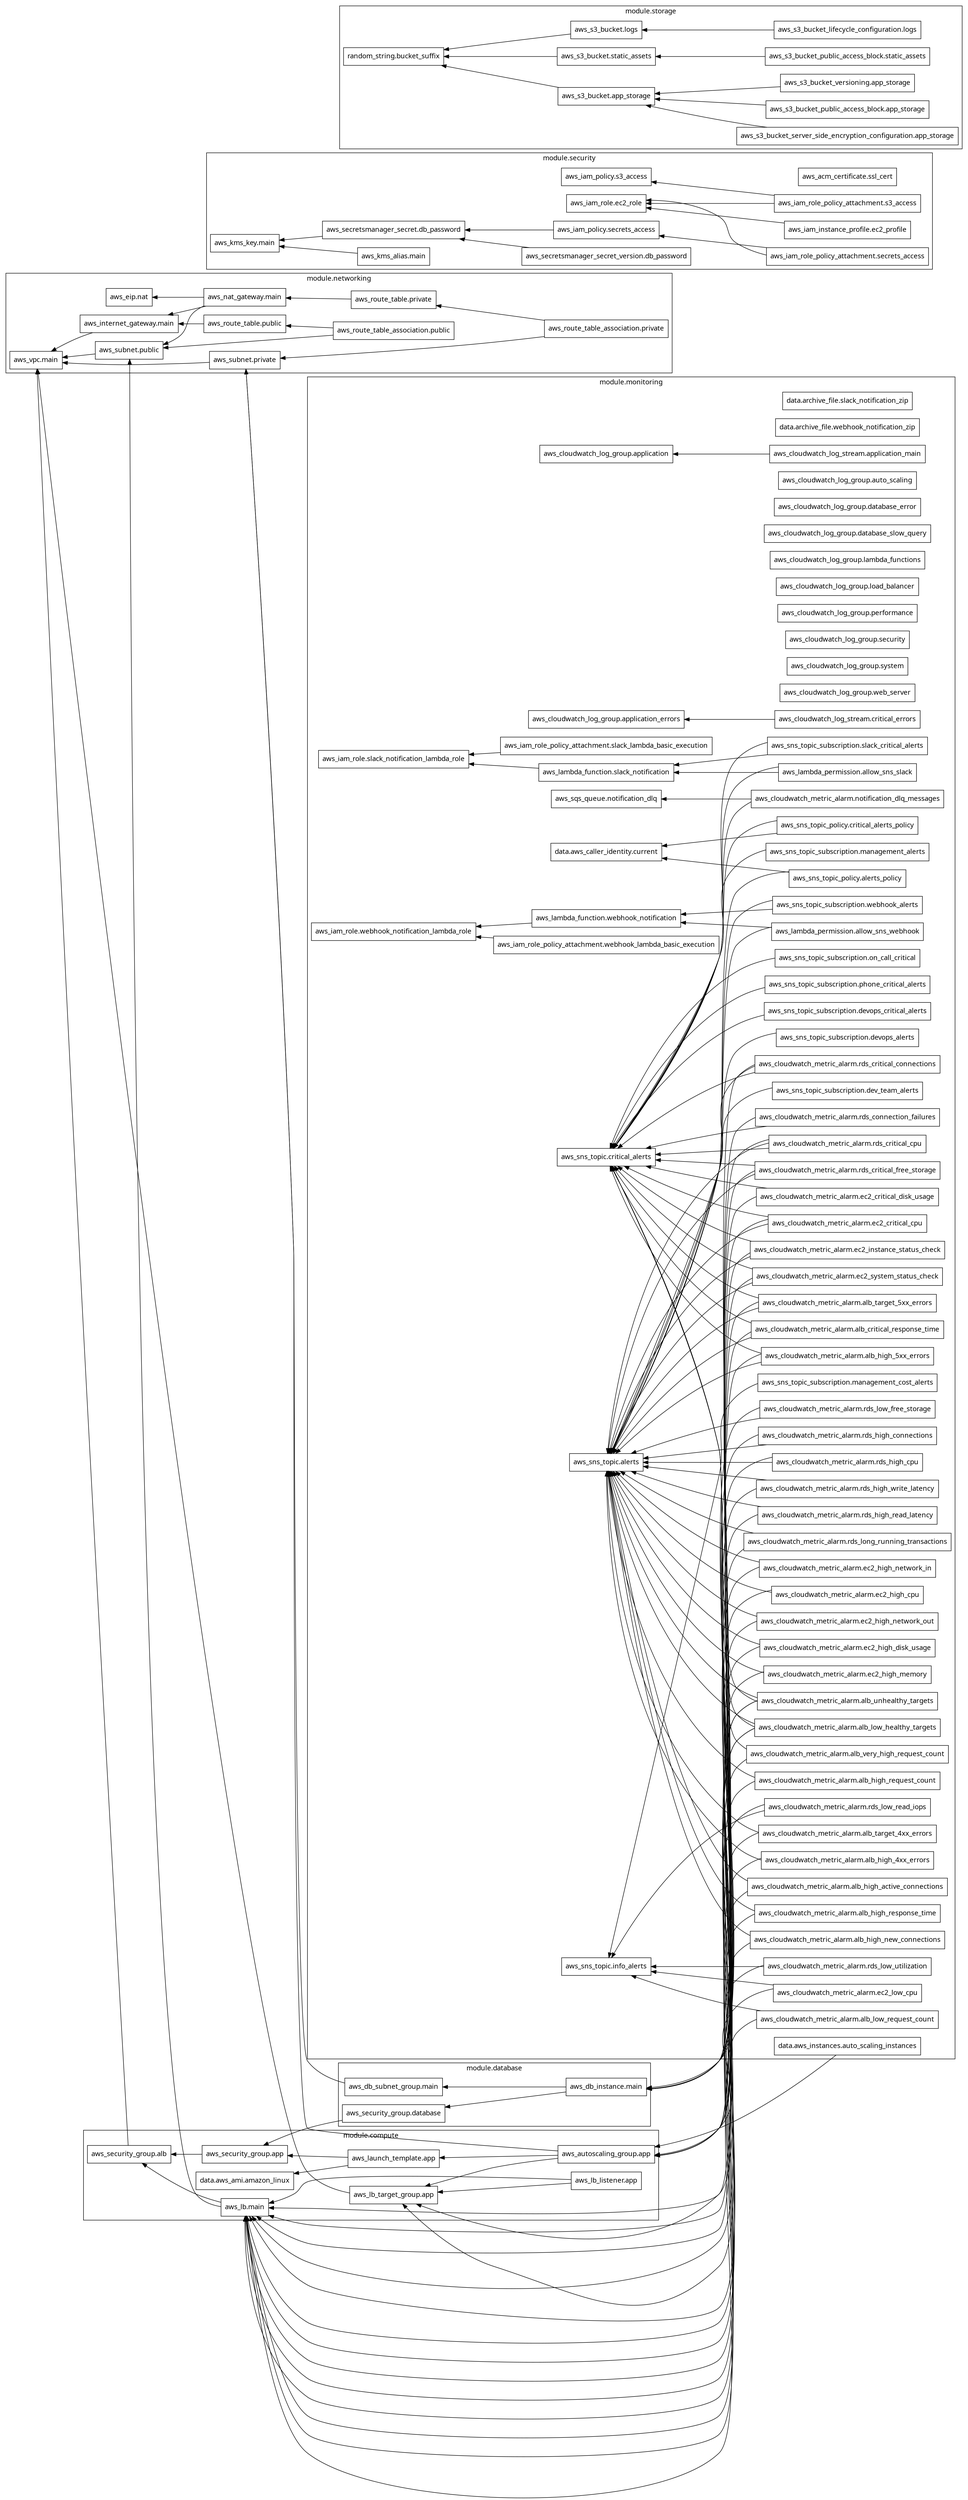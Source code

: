 digraph G {
  rankdir = "RL";
  node [shape = rect, fontname = "sans-serif"];
  subgraph "cluster_module.compute" {
    label = "module.compute"
    fontname = "sans-serif"
    "module.compute.data.aws_ami.amazon_linux" [label="data.aws_ami.amazon_linux"];
    "module.compute.aws_autoscaling_group.app" [label="aws_autoscaling_group.app"];
    "module.compute.aws_launch_template.app" [label="aws_launch_template.app"];
    "module.compute.aws_lb.main" [label="aws_lb.main"];
    "module.compute.aws_lb_listener.app" [label="aws_lb_listener.app"];
    "module.compute.aws_lb_target_group.app" [label="aws_lb_target_group.app"];
    "module.compute.aws_security_group.alb" [label="aws_security_group.alb"];
    "module.compute.aws_security_group.app" [label="aws_security_group.app"];
  }
  subgraph "cluster_module.database" {
    label = "module.database"
    fontname = "sans-serif"
    "module.database.aws_db_instance.main" [label="aws_db_instance.main"];
    "module.database.aws_db_subnet_group.main" [label="aws_db_subnet_group.main"];
    "module.database.aws_security_group.database" [label="aws_security_group.database"];
  }
  subgraph "cluster_module.monitoring" {
    label = "module.monitoring"
    fontname = "sans-serif"
    "module.monitoring.data.archive_file.slack_notification_zip" [label="data.archive_file.slack_notification_zip"];
    "module.monitoring.data.archive_file.webhook_notification_zip" [label="data.archive_file.webhook_notification_zip"];
    "module.monitoring.data.aws_caller_identity.current" [label="data.aws_caller_identity.current"];
    "module.monitoring.data.aws_instances.auto_scaling_instances" [label="data.aws_instances.auto_scaling_instances"];
    "module.monitoring.aws_cloudwatch_log_group.application" [label="aws_cloudwatch_log_group.application"];
    "module.monitoring.aws_cloudwatch_log_group.application_errors" [label="aws_cloudwatch_log_group.application_errors"];
    "module.monitoring.aws_cloudwatch_log_group.auto_scaling" [label="aws_cloudwatch_log_group.auto_scaling"];
    "module.monitoring.aws_cloudwatch_log_group.database_error" [label="aws_cloudwatch_log_group.database_error"];
    "module.monitoring.aws_cloudwatch_log_group.database_slow_query" [label="aws_cloudwatch_log_group.database_slow_query"];
    "module.monitoring.aws_cloudwatch_log_group.lambda_functions" [label="aws_cloudwatch_log_group.lambda_functions"];
    "module.monitoring.aws_cloudwatch_log_group.load_balancer" [label="aws_cloudwatch_log_group.load_balancer"];
    "module.monitoring.aws_cloudwatch_log_group.performance" [label="aws_cloudwatch_log_group.performance"];
    "module.monitoring.aws_cloudwatch_log_group.security" [label="aws_cloudwatch_log_group.security"];
    "module.monitoring.aws_cloudwatch_log_group.system" [label="aws_cloudwatch_log_group.system"];
    "module.monitoring.aws_cloudwatch_log_group.web_server" [label="aws_cloudwatch_log_group.web_server"];
    "module.monitoring.aws_cloudwatch_log_stream.application_main" [label="aws_cloudwatch_log_stream.application_main"];
    "module.monitoring.aws_cloudwatch_log_stream.critical_errors" [label="aws_cloudwatch_log_stream.critical_errors"];
    "module.monitoring.aws_cloudwatch_metric_alarm.alb_critical_response_time" [label="aws_cloudwatch_metric_alarm.alb_critical_response_time"];
    "module.monitoring.aws_cloudwatch_metric_alarm.alb_high_4xx_errors" [label="aws_cloudwatch_metric_alarm.alb_high_4xx_errors"];
    "module.monitoring.aws_cloudwatch_metric_alarm.alb_high_5xx_errors" [label="aws_cloudwatch_metric_alarm.alb_high_5xx_errors"];
    "module.monitoring.aws_cloudwatch_metric_alarm.alb_high_active_connections" [label="aws_cloudwatch_metric_alarm.alb_high_active_connections"];
    "module.monitoring.aws_cloudwatch_metric_alarm.alb_high_new_connections" [label="aws_cloudwatch_metric_alarm.alb_high_new_connections"];
    "module.monitoring.aws_cloudwatch_metric_alarm.alb_high_request_count" [label="aws_cloudwatch_metric_alarm.alb_high_request_count"];
    "module.monitoring.aws_cloudwatch_metric_alarm.alb_high_response_time" [label="aws_cloudwatch_metric_alarm.alb_high_response_time"];
    "module.monitoring.aws_cloudwatch_metric_alarm.alb_low_healthy_targets" [label="aws_cloudwatch_metric_alarm.alb_low_healthy_targets"];
    "module.monitoring.aws_cloudwatch_metric_alarm.alb_low_request_count" [label="aws_cloudwatch_metric_alarm.alb_low_request_count"];
    "module.monitoring.aws_cloudwatch_metric_alarm.alb_target_4xx_errors" [label="aws_cloudwatch_metric_alarm.alb_target_4xx_errors"];
    "module.monitoring.aws_cloudwatch_metric_alarm.alb_target_5xx_errors" [label="aws_cloudwatch_metric_alarm.alb_target_5xx_errors"];
    "module.monitoring.aws_cloudwatch_metric_alarm.alb_unhealthy_targets" [label="aws_cloudwatch_metric_alarm.alb_unhealthy_targets"];
    "module.monitoring.aws_cloudwatch_metric_alarm.alb_very_high_request_count" [label="aws_cloudwatch_metric_alarm.alb_very_high_request_count"];
    "module.monitoring.aws_cloudwatch_metric_alarm.ec2_critical_cpu" [label="aws_cloudwatch_metric_alarm.ec2_critical_cpu"];
    "module.monitoring.aws_cloudwatch_metric_alarm.ec2_critical_disk_usage" [label="aws_cloudwatch_metric_alarm.ec2_critical_disk_usage"];
    "module.monitoring.aws_cloudwatch_metric_alarm.ec2_high_cpu" [label="aws_cloudwatch_metric_alarm.ec2_high_cpu"];
    "module.monitoring.aws_cloudwatch_metric_alarm.ec2_high_disk_usage" [label="aws_cloudwatch_metric_alarm.ec2_high_disk_usage"];
    "module.monitoring.aws_cloudwatch_metric_alarm.ec2_high_memory" [label="aws_cloudwatch_metric_alarm.ec2_high_memory"];
    "module.monitoring.aws_cloudwatch_metric_alarm.ec2_high_network_in" [label="aws_cloudwatch_metric_alarm.ec2_high_network_in"];
    "module.monitoring.aws_cloudwatch_metric_alarm.ec2_high_network_out" [label="aws_cloudwatch_metric_alarm.ec2_high_network_out"];
    "module.monitoring.aws_cloudwatch_metric_alarm.ec2_instance_status_check" [label="aws_cloudwatch_metric_alarm.ec2_instance_status_check"];
    "module.monitoring.aws_cloudwatch_metric_alarm.ec2_low_cpu" [label="aws_cloudwatch_metric_alarm.ec2_low_cpu"];
    "module.monitoring.aws_cloudwatch_metric_alarm.ec2_system_status_check" [label="aws_cloudwatch_metric_alarm.ec2_system_status_check"];
    "module.monitoring.aws_cloudwatch_metric_alarm.notification_dlq_messages" [label="aws_cloudwatch_metric_alarm.notification_dlq_messages"];
    "module.monitoring.aws_cloudwatch_metric_alarm.rds_connection_failures" [label="aws_cloudwatch_metric_alarm.rds_connection_failures"];
    "module.monitoring.aws_cloudwatch_metric_alarm.rds_critical_connections" [label="aws_cloudwatch_metric_alarm.rds_critical_connections"];
    "module.monitoring.aws_cloudwatch_metric_alarm.rds_critical_cpu" [label="aws_cloudwatch_metric_alarm.rds_critical_cpu"];
    "module.monitoring.aws_cloudwatch_metric_alarm.rds_critical_free_storage" [label="aws_cloudwatch_metric_alarm.rds_critical_free_storage"];
    "module.monitoring.aws_cloudwatch_metric_alarm.rds_high_connections" [label="aws_cloudwatch_metric_alarm.rds_high_connections"];
    "module.monitoring.aws_cloudwatch_metric_alarm.rds_high_cpu" [label="aws_cloudwatch_metric_alarm.rds_high_cpu"];
    "module.monitoring.aws_cloudwatch_metric_alarm.rds_high_read_latency" [label="aws_cloudwatch_metric_alarm.rds_high_read_latency"];
    "module.monitoring.aws_cloudwatch_metric_alarm.rds_high_write_latency" [label="aws_cloudwatch_metric_alarm.rds_high_write_latency"];
    "module.monitoring.aws_cloudwatch_metric_alarm.rds_long_running_transactions" [label="aws_cloudwatch_metric_alarm.rds_long_running_transactions"];
    "module.monitoring.aws_cloudwatch_metric_alarm.rds_low_free_storage" [label="aws_cloudwatch_metric_alarm.rds_low_free_storage"];
    "module.monitoring.aws_cloudwatch_metric_alarm.rds_low_read_iops" [label="aws_cloudwatch_metric_alarm.rds_low_read_iops"];
    "module.monitoring.aws_cloudwatch_metric_alarm.rds_low_utilization" [label="aws_cloudwatch_metric_alarm.rds_low_utilization"];
    "module.monitoring.aws_iam_role.slack_notification_lambda_role" [label="aws_iam_role.slack_notification_lambda_role"];
    "module.monitoring.aws_iam_role.webhook_notification_lambda_role" [label="aws_iam_role.webhook_notification_lambda_role"];
    "module.monitoring.aws_iam_role_policy_attachment.slack_lambda_basic_execution" [label="aws_iam_role_policy_attachment.slack_lambda_basic_execution"];
    "module.monitoring.aws_iam_role_policy_attachment.webhook_lambda_basic_execution" [label="aws_iam_role_policy_attachment.webhook_lambda_basic_execution"];
    "module.monitoring.aws_lambda_function.slack_notification" [label="aws_lambda_function.slack_notification"];
    "module.monitoring.aws_lambda_function.webhook_notification" [label="aws_lambda_function.webhook_notification"];
    "module.monitoring.aws_lambda_permission.allow_sns_slack" [label="aws_lambda_permission.allow_sns_slack"];
    "module.monitoring.aws_lambda_permission.allow_sns_webhook" [label="aws_lambda_permission.allow_sns_webhook"];
    "module.monitoring.aws_sns_topic.alerts" [label="aws_sns_topic.alerts"];
    "module.monitoring.aws_sns_topic.critical_alerts" [label="aws_sns_topic.critical_alerts"];
    "module.monitoring.aws_sns_topic.info_alerts" [label="aws_sns_topic.info_alerts"];
    "module.monitoring.aws_sns_topic_policy.alerts_policy" [label="aws_sns_topic_policy.alerts_policy"];
    "module.monitoring.aws_sns_topic_policy.critical_alerts_policy" [label="aws_sns_topic_policy.critical_alerts_policy"];
    "module.monitoring.aws_sns_topic_subscription.dev_team_alerts" [label="aws_sns_topic_subscription.dev_team_alerts"];
    "module.monitoring.aws_sns_topic_subscription.devops_alerts" [label="aws_sns_topic_subscription.devops_alerts"];
    "module.monitoring.aws_sns_topic_subscription.devops_critical_alerts" [label="aws_sns_topic_subscription.devops_critical_alerts"];
    "module.monitoring.aws_sns_topic_subscription.management_alerts" [label="aws_sns_topic_subscription.management_alerts"];
    "module.monitoring.aws_sns_topic_subscription.management_cost_alerts" [label="aws_sns_topic_subscription.management_cost_alerts"];
    "module.monitoring.aws_sns_topic_subscription.on_call_critical" [label="aws_sns_topic_subscription.on_call_critical"];
    "module.monitoring.aws_sns_topic_subscription.phone_critical_alerts" [label="aws_sns_topic_subscription.phone_critical_alerts"];
    "module.monitoring.aws_sns_topic_subscription.slack_critical_alerts" [label="aws_sns_topic_subscription.slack_critical_alerts"];
    "module.monitoring.aws_sns_topic_subscription.webhook_alerts" [label="aws_sns_topic_subscription.webhook_alerts"];
    "module.monitoring.aws_sqs_queue.notification_dlq" [label="aws_sqs_queue.notification_dlq"];
  }
  subgraph "cluster_module.networking" {
    label = "module.networking"
    fontname = "sans-serif"
    "module.networking.aws_eip.nat" [label="aws_eip.nat"];
    "module.networking.aws_internet_gateway.main" [label="aws_internet_gateway.main"];
    "module.networking.aws_nat_gateway.main" [label="aws_nat_gateway.main"];
    "module.networking.aws_route_table.private" [label="aws_route_table.private"];
    "module.networking.aws_route_table.public" [label="aws_route_table.public"];
    "module.networking.aws_route_table_association.private" [label="aws_route_table_association.private"];
    "module.networking.aws_route_table_association.public" [label="aws_route_table_association.public"];
    "module.networking.aws_subnet.private" [label="aws_subnet.private"];
    "module.networking.aws_subnet.public" [label="aws_subnet.public"];
    "module.networking.aws_vpc.main" [label="aws_vpc.main"];
  }
  subgraph "cluster_module.security" {
    label = "module.security"
    fontname = "sans-serif"
    "module.security.aws_acm_certificate.ssl_cert" [label="aws_acm_certificate.ssl_cert"];
    "module.security.aws_iam_instance_profile.ec2_profile" [label="aws_iam_instance_profile.ec2_profile"];
    "module.security.aws_iam_policy.s3_access" [label="aws_iam_policy.s3_access"];
    "module.security.aws_iam_policy.secrets_access" [label="aws_iam_policy.secrets_access"];
    "module.security.aws_iam_role.ec2_role" [label="aws_iam_role.ec2_role"];
    "module.security.aws_iam_role_policy_attachment.s3_access" [label="aws_iam_role_policy_attachment.s3_access"];
    "module.security.aws_iam_role_policy_attachment.secrets_access" [label="aws_iam_role_policy_attachment.secrets_access"];
    "module.security.aws_kms_alias.main" [label="aws_kms_alias.main"];
    "module.security.aws_kms_key.main" [label="aws_kms_key.main"];
    "module.security.aws_secretsmanager_secret.db_password" [label="aws_secretsmanager_secret.db_password"];
    "module.security.aws_secretsmanager_secret_version.db_password" [label="aws_secretsmanager_secret_version.db_password"];
  }
  subgraph "cluster_module.storage" {
    label = "module.storage"
    fontname = "sans-serif"
    "module.storage.aws_s3_bucket.app_storage" [label="aws_s3_bucket.app_storage"];
    "module.storage.aws_s3_bucket.logs" [label="aws_s3_bucket.logs"];
    "module.storage.aws_s3_bucket.static_assets" [label="aws_s3_bucket.static_assets"];
    "module.storage.aws_s3_bucket_lifecycle_configuration.logs" [label="aws_s3_bucket_lifecycle_configuration.logs"];
    "module.storage.aws_s3_bucket_public_access_block.app_storage" [label="aws_s3_bucket_public_access_block.app_storage"];
    "module.storage.aws_s3_bucket_public_access_block.static_assets" [label="aws_s3_bucket_public_access_block.static_assets"];
    "module.storage.aws_s3_bucket_server_side_encryption_configuration.app_storage" [label="aws_s3_bucket_server_side_encryption_configuration.app_storage"];
    "module.storage.aws_s3_bucket_versioning.app_storage" [label="aws_s3_bucket_versioning.app_storage"];
    "module.storage.random_string.bucket_suffix" [label="random_string.bucket_suffix"];
  }
  "module.compute.aws_autoscaling_group.app" -> "module.compute.aws_launch_template.app";
  "module.compute.aws_autoscaling_group.app" -> "module.compute.aws_lb_target_group.app";
  "module.compute.aws_autoscaling_group.app" -> "module.networking.aws_subnet.private";
  "module.compute.aws_launch_template.app" -> "module.compute.data.aws_ami.amazon_linux";
  "module.compute.aws_launch_template.app" -> "module.compute.aws_security_group.app";
  "module.compute.aws_lb.main" -> "module.compute.aws_security_group.alb";
  "module.compute.aws_lb.main" -> "module.networking.aws_subnet.public";
  "module.compute.aws_lb_listener.app" -> "module.compute.aws_lb.main";
  "module.compute.aws_lb_listener.app" -> "module.compute.aws_lb_target_group.app";
  "module.compute.aws_lb_target_group.app" -> "module.networking.aws_vpc.main";
  "module.compute.aws_security_group.alb" -> "module.networking.aws_vpc.main";
  "module.compute.aws_security_group.app" -> "module.compute.aws_security_group.alb";
  "module.database.aws_db_instance.main" -> "module.database.aws_db_subnet_group.main";
  "module.database.aws_db_instance.main" -> "module.database.aws_security_group.database";
  "module.database.aws_db_subnet_group.main" -> "module.networking.aws_subnet.private";
  "module.database.aws_security_group.database" -> "module.compute.aws_security_group.app";
  "module.monitoring.data.aws_instances.auto_scaling_instances" -> "module.compute.aws_autoscaling_group.app";
  "module.monitoring.aws_cloudwatch_log_stream.application_main" -> "module.monitoring.aws_cloudwatch_log_group.application";
  "module.monitoring.aws_cloudwatch_log_stream.critical_errors" -> "module.monitoring.aws_cloudwatch_log_group.application_errors";
  "module.monitoring.aws_cloudwatch_metric_alarm.alb_critical_response_time" -> "module.compute.aws_lb.main";
  "module.monitoring.aws_cloudwatch_metric_alarm.alb_critical_response_time" -> "module.monitoring.aws_sns_topic.alerts";
  "module.monitoring.aws_cloudwatch_metric_alarm.alb_critical_response_time" -> "module.monitoring.aws_sns_topic.critical_alerts";
  "module.monitoring.aws_cloudwatch_metric_alarm.alb_high_4xx_errors" -> "module.compute.aws_lb.main";
  "module.monitoring.aws_cloudwatch_metric_alarm.alb_high_4xx_errors" -> "module.monitoring.aws_sns_topic.alerts";
  "module.monitoring.aws_cloudwatch_metric_alarm.alb_high_5xx_errors" -> "module.compute.aws_lb.main";
  "module.monitoring.aws_cloudwatch_metric_alarm.alb_high_5xx_errors" -> "module.monitoring.aws_sns_topic.alerts";
  "module.monitoring.aws_cloudwatch_metric_alarm.alb_high_5xx_errors" -> "module.monitoring.aws_sns_topic.critical_alerts";
  "module.monitoring.aws_cloudwatch_metric_alarm.alb_high_active_connections" -> "module.compute.aws_lb.main";
  "module.monitoring.aws_cloudwatch_metric_alarm.alb_high_active_connections" -> "module.monitoring.aws_sns_topic.alerts";
  "module.monitoring.aws_cloudwatch_metric_alarm.alb_high_new_connections" -> "module.compute.aws_lb.main";
  "module.monitoring.aws_cloudwatch_metric_alarm.alb_high_new_connections" -> "module.monitoring.aws_sns_topic.alerts";
  "module.monitoring.aws_cloudwatch_metric_alarm.alb_high_request_count" -> "module.compute.aws_lb.main";
  "module.monitoring.aws_cloudwatch_metric_alarm.alb_high_request_count" -> "module.monitoring.aws_sns_topic.alerts";
  "module.monitoring.aws_cloudwatch_metric_alarm.alb_high_response_time" -> "module.compute.aws_lb.main";
  "module.monitoring.aws_cloudwatch_metric_alarm.alb_high_response_time" -> "module.monitoring.aws_sns_topic.alerts";
  "module.monitoring.aws_cloudwatch_metric_alarm.alb_low_healthy_targets" -> "module.compute.aws_lb.main";
  "module.monitoring.aws_cloudwatch_metric_alarm.alb_low_healthy_targets" -> "module.compute.aws_lb_target_group.app";
  "module.monitoring.aws_cloudwatch_metric_alarm.alb_low_healthy_targets" -> "module.monitoring.aws_sns_topic.alerts";
  "module.monitoring.aws_cloudwatch_metric_alarm.alb_low_healthy_targets" -> "module.monitoring.aws_sns_topic.critical_alerts";
  "module.monitoring.aws_cloudwatch_metric_alarm.alb_low_request_count" -> "module.compute.aws_lb.main";
  "module.monitoring.aws_cloudwatch_metric_alarm.alb_low_request_count" -> "module.monitoring.aws_sns_topic.info_alerts";
  "module.monitoring.aws_cloudwatch_metric_alarm.alb_target_4xx_errors" -> "module.compute.aws_lb.main";
  "module.monitoring.aws_cloudwatch_metric_alarm.alb_target_4xx_errors" -> "module.monitoring.aws_sns_topic.alerts";
  "module.monitoring.aws_cloudwatch_metric_alarm.alb_target_5xx_errors" -> "module.compute.aws_lb.main";
  "module.monitoring.aws_cloudwatch_metric_alarm.alb_target_5xx_errors" -> "module.monitoring.aws_sns_topic.alerts";
  "module.monitoring.aws_cloudwatch_metric_alarm.alb_target_5xx_errors" -> "module.monitoring.aws_sns_topic.critical_alerts";
  "module.monitoring.aws_cloudwatch_metric_alarm.alb_unhealthy_targets" -> "module.compute.aws_lb.main";
  "module.monitoring.aws_cloudwatch_metric_alarm.alb_unhealthy_targets" -> "module.compute.aws_lb_target_group.app";
  "module.monitoring.aws_cloudwatch_metric_alarm.alb_unhealthy_targets" -> "module.monitoring.aws_sns_topic.alerts";
  "module.monitoring.aws_cloudwatch_metric_alarm.alb_unhealthy_targets" -> "module.monitoring.aws_sns_topic.critical_alerts";
  "module.monitoring.aws_cloudwatch_metric_alarm.alb_very_high_request_count" -> "module.compute.aws_lb.main";
  "module.monitoring.aws_cloudwatch_metric_alarm.alb_very_high_request_count" -> "module.monitoring.aws_sns_topic.critical_alerts";
  "module.monitoring.aws_cloudwatch_metric_alarm.ec2_critical_cpu" -> "module.compute.aws_autoscaling_group.app";
  "module.monitoring.aws_cloudwatch_metric_alarm.ec2_critical_cpu" -> "module.monitoring.aws_sns_topic.alerts";
  "module.monitoring.aws_cloudwatch_metric_alarm.ec2_critical_cpu" -> "module.monitoring.aws_sns_topic.critical_alerts";
  "module.monitoring.aws_cloudwatch_metric_alarm.ec2_critical_disk_usage" -> "module.compute.aws_autoscaling_group.app";
  "module.monitoring.aws_cloudwatch_metric_alarm.ec2_critical_disk_usage" -> "module.monitoring.aws_sns_topic.critical_alerts";
  "module.monitoring.aws_cloudwatch_metric_alarm.ec2_high_cpu" -> "module.compute.aws_autoscaling_group.app";
  "module.monitoring.aws_cloudwatch_metric_alarm.ec2_high_cpu" -> "module.monitoring.aws_sns_topic.alerts";
  "module.monitoring.aws_cloudwatch_metric_alarm.ec2_high_disk_usage" -> "module.compute.aws_autoscaling_group.app";
  "module.monitoring.aws_cloudwatch_metric_alarm.ec2_high_disk_usage" -> "module.monitoring.aws_sns_topic.alerts";
  "module.monitoring.aws_cloudwatch_metric_alarm.ec2_high_memory" -> "module.compute.aws_autoscaling_group.app";
  "module.monitoring.aws_cloudwatch_metric_alarm.ec2_high_memory" -> "module.monitoring.aws_sns_topic.alerts";
  "module.monitoring.aws_cloudwatch_metric_alarm.ec2_high_network_in" -> "module.compute.aws_autoscaling_group.app";
  "module.monitoring.aws_cloudwatch_metric_alarm.ec2_high_network_in" -> "module.monitoring.aws_sns_topic.alerts";
  "module.monitoring.aws_cloudwatch_metric_alarm.ec2_high_network_out" -> "module.compute.aws_autoscaling_group.app";
  "module.monitoring.aws_cloudwatch_metric_alarm.ec2_high_network_out" -> "module.monitoring.aws_sns_topic.alerts";
  "module.monitoring.aws_cloudwatch_metric_alarm.ec2_instance_status_check" -> "module.compute.aws_autoscaling_group.app";
  "module.monitoring.aws_cloudwatch_metric_alarm.ec2_instance_status_check" -> "module.monitoring.aws_sns_topic.alerts";
  "module.monitoring.aws_cloudwatch_metric_alarm.ec2_instance_status_check" -> "module.monitoring.aws_sns_topic.critical_alerts";
  "module.monitoring.aws_cloudwatch_metric_alarm.ec2_low_cpu" -> "module.compute.aws_autoscaling_group.app";
  "module.monitoring.aws_cloudwatch_metric_alarm.ec2_low_cpu" -> "module.monitoring.aws_sns_topic.info_alerts";
  "module.monitoring.aws_cloudwatch_metric_alarm.ec2_system_status_check" -> "module.compute.aws_autoscaling_group.app";
  "module.monitoring.aws_cloudwatch_metric_alarm.ec2_system_status_check" -> "module.monitoring.aws_sns_topic.alerts";
  "module.monitoring.aws_cloudwatch_metric_alarm.ec2_system_status_check" -> "module.monitoring.aws_sns_topic.critical_alerts";
  "module.monitoring.aws_cloudwatch_metric_alarm.notification_dlq_messages" -> "module.monitoring.aws_sns_topic.critical_alerts";
  "module.monitoring.aws_cloudwatch_metric_alarm.notification_dlq_messages" -> "module.monitoring.aws_sqs_queue.notification_dlq";
  "module.monitoring.aws_cloudwatch_metric_alarm.rds_connection_failures" -> "module.database.aws_db_instance.main";
  "module.monitoring.aws_cloudwatch_metric_alarm.rds_connection_failures" -> "module.monitoring.aws_sns_topic.critical_alerts";
  "module.monitoring.aws_cloudwatch_metric_alarm.rds_critical_connections" -> "module.database.aws_db_instance.main";
  "module.monitoring.aws_cloudwatch_metric_alarm.rds_critical_connections" -> "module.monitoring.aws_sns_topic.alerts";
  "module.monitoring.aws_cloudwatch_metric_alarm.rds_critical_connections" -> "module.monitoring.aws_sns_topic.critical_alerts";
  "module.monitoring.aws_cloudwatch_metric_alarm.rds_critical_cpu" -> "module.database.aws_db_instance.main";
  "module.monitoring.aws_cloudwatch_metric_alarm.rds_critical_cpu" -> "module.monitoring.aws_sns_topic.alerts";
  "module.monitoring.aws_cloudwatch_metric_alarm.rds_critical_cpu" -> "module.monitoring.aws_sns_topic.critical_alerts";
  "module.monitoring.aws_cloudwatch_metric_alarm.rds_critical_free_storage" -> "module.database.aws_db_instance.main";
  "module.monitoring.aws_cloudwatch_metric_alarm.rds_critical_free_storage" -> "module.monitoring.aws_sns_topic.alerts";
  "module.monitoring.aws_cloudwatch_metric_alarm.rds_critical_free_storage" -> "module.monitoring.aws_sns_topic.critical_alerts";
  "module.monitoring.aws_cloudwatch_metric_alarm.rds_high_connections" -> "module.database.aws_db_instance.main";
  "module.monitoring.aws_cloudwatch_metric_alarm.rds_high_connections" -> "module.monitoring.aws_sns_topic.alerts";
  "module.monitoring.aws_cloudwatch_metric_alarm.rds_high_cpu" -> "module.database.aws_db_instance.main";
  "module.monitoring.aws_cloudwatch_metric_alarm.rds_high_cpu" -> "module.monitoring.aws_sns_topic.alerts";
  "module.monitoring.aws_cloudwatch_metric_alarm.rds_high_read_latency" -> "module.database.aws_db_instance.main";
  "module.monitoring.aws_cloudwatch_metric_alarm.rds_high_read_latency" -> "module.monitoring.aws_sns_topic.alerts";
  "module.monitoring.aws_cloudwatch_metric_alarm.rds_high_write_latency" -> "module.database.aws_db_instance.main";
  "module.monitoring.aws_cloudwatch_metric_alarm.rds_high_write_latency" -> "module.monitoring.aws_sns_topic.alerts";
  "module.monitoring.aws_cloudwatch_metric_alarm.rds_long_running_transactions" -> "module.database.aws_db_instance.main";
  "module.monitoring.aws_cloudwatch_metric_alarm.rds_long_running_transactions" -> "module.monitoring.aws_sns_topic.alerts";
  "module.monitoring.aws_cloudwatch_metric_alarm.rds_low_free_storage" -> "module.database.aws_db_instance.main";
  "module.monitoring.aws_cloudwatch_metric_alarm.rds_low_free_storage" -> "module.monitoring.aws_sns_topic.alerts";
  "module.monitoring.aws_cloudwatch_metric_alarm.rds_low_read_iops" -> "module.database.aws_db_instance.main";
  "module.monitoring.aws_cloudwatch_metric_alarm.rds_low_read_iops" -> "module.monitoring.aws_sns_topic.info_alerts";
  "module.monitoring.aws_cloudwatch_metric_alarm.rds_low_utilization" -> "module.database.aws_db_instance.main";
  "module.monitoring.aws_cloudwatch_metric_alarm.rds_low_utilization" -> "module.monitoring.aws_sns_topic.info_alerts";
  "module.monitoring.aws_iam_role_policy_attachment.slack_lambda_basic_execution" -> "module.monitoring.aws_iam_role.slack_notification_lambda_role";
  "module.monitoring.aws_iam_role_policy_attachment.webhook_lambda_basic_execution" -> "module.monitoring.aws_iam_role.webhook_notification_lambda_role";
  "module.monitoring.aws_lambda_function.slack_notification" -> "module.monitoring.aws_iam_role.slack_notification_lambda_role";
  "module.monitoring.aws_lambda_function.webhook_notification" -> "module.monitoring.aws_iam_role.webhook_notification_lambda_role";
  "module.monitoring.aws_lambda_permission.allow_sns_slack" -> "module.monitoring.aws_lambda_function.slack_notification";
  "module.monitoring.aws_lambda_permission.allow_sns_slack" -> "module.monitoring.aws_sns_topic.critical_alerts";
  "module.monitoring.aws_lambda_permission.allow_sns_webhook" -> "module.monitoring.aws_lambda_function.webhook_notification";
  "module.monitoring.aws_lambda_permission.allow_sns_webhook" -> "module.monitoring.aws_sns_topic.alerts";
  "module.monitoring.aws_sns_topic_policy.alerts_policy" -> "module.monitoring.data.aws_caller_identity.current";
  "module.monitoring.aws_sns_topic_policy.alerts_policy" -> "module.monitoring.aws_sns_topic.alerts";
  "module.monitoring.aws_sns_topic_policy.critical_alerts_policy" -> "module.monitoring.data.aws_caller_identity.current";
  "module.monitoring.aws_sns_topic_policy.critical_alerts_policy" -> "module.monitoring.aws_sns_topic.critical_alerts";
  "module.monitoring.aws_sns_topic_subscription.dev_team_alerts" -> "module.monitoring.aws_sns_topic.alerts";
  "module.monitoring.aws_sns_topic_subscription.devops_alerts" -> "module.monitoring.aws_sns_topic.alerts";
  "module.monitoring.aws_sns_topic_subscription.devops_critical_alerts" -> "module.monitoring.aws_sns_topic.critical_alerts";
  "module.monitoring.aws_sns_topic_subscription.management_alerts" -> "module.monitoring.aws_sns_topic.critical_alerts";
  "module.monitoring.aws_sns_topic_subscription.management_cost_alerts" -> "module.monitoring.aws_sns_topic.info_alerts";
  "module.monitoring.aws_sns_topic_subscription.on_call_critical" -> "module.monitoring.aws_sns_topic.critical_alerts";
  "module.monitoring.aws_sns_topic_subscription.phone_critical_alerts" -> "module.monitoring.aws_sns_topic.critical_alerts";
  "module.monitoring.aws_sns_topic_subscription.slack_critical_alerts" -> "module.monitoring.aws_lambda_function.slack_notification";
  "module.monitoring.aws_sns_topic_subscription.slack_critical_alerts" -> "module.monitoring.aws_sns_topic.critical_alerts";
  "module.monitoring.aws_sns_topic_subscription.webhook_alerts" -> "module.monitoring.aws_lambda_function.webhook_notification";
  "module.monitoring.aws_sns_topic_subscription.webhook_alerts" -> "module.monitoring.aws_sns_topic.alerts";
  "module.networking.aws_internet_gateway.main" -> "module.networking.aws_vpc.main";
  "module.networking.aws_nat_gateway.main" -> "module.networking.aws_eip.nat";
  "module.networking.aws_nat_gateway.main" -> "module.networking.aws_internet_gateway.main";
  "module.networking.aws_nat_gateway.main" -> "module.networking.aws_subnet.public";
  "module.networking.aws_route_table.private" -> "module.networking.aws_nat_gateway.main";
  "module.networking.aws_route_table.public" -> "module.networking.aws_internet_gateway.main";
  "module.networking.aws_route_table_association.private" -> "module.networking.aws_route_table.private";
  "module.networking.aws_route_table_association.private" -> "module.networking.aws_subnet.private";
  "module.networking.aws_route_table_association.public" -> "module.networking.aws_route_table.public";
  "module.networking.aws_route_table_association.public" -> "module.networking.aws_subnet.public";
  "module.networking.aws_subnet.private" -> "module.networking.aws_vpc.main";
  "module.networking.aws_subnet.public" -> "module.networking.aws_vpc.main";
  "module.security.aws_iam_instance_profile.ec2_profile" -> "module.security.aws_iam_role.ec2_role";
  "module.security.aws_iam_policy.secrets_access" -> "module.security.aws_secretsmanager_secret.db_password";
  "module.security.aws_iam_role_policy_attachment.s3_access" -> "module.security.aws_iam_policy.s3_access";
  "module.security.aws_iam_role_policy_attachment.s3_access" -> "module.security.aws_iam_role.ec2_role";
  "module.security.aws_iam_role_policy_attachment.secrets_access" -> "module.security.aws_iam_policy.secrets_access";
  "module.security.aws_iam_role_policy_attachment.secrets_access" -> "module.security.aws_iam_role.ec2_role";
  "module.security.aws_kms_alias.main" -> "module.security.aws_kms_key.main";
  "module.security.aws_secretsmanager_secret.db_password" -> "module.security.aws_kms_key.main";
  "module.security.aws_secretsmanager_secret_version.db_password" -> "module.security.aws_secretsmanager_secret.db_password";
  "module.storage.aws_s3_bucket.app_storage" -> "module.storage.random_string.bucket_suffix";
  "module.storage.aws_s3_bucket.logs" -> "module.storage.random_string.bucket_suffix";
  "module.storage.aws_s3_bucket.static_assets" -> "module.storage.random_string.bucket_suffix";
  "module.storage.aws_s3_bucket_lifecycle_configuration.logs" -> "module.storage.aws_s3_bucket.logs";
  "module.storage.aws_s3_bucket_public_access_block.app_storage" -> "module.storage.aws_s3_bucket.app_storage";
  "module.storage.aws_s3_bucket_public_access_block.static_assets" -> "module.storage.aws_s3_bucket.static_assets";
  "module.storage.aws_s3_bucket_server_side_encryption_configuration.app_storage" -> "module.storage.aws_s3_bucket.app_storage";
  "module.storage.aws_s3_bucket_versioning.app_storage" -> "module.storage.aws_s3_bucket.app_storage";
}
